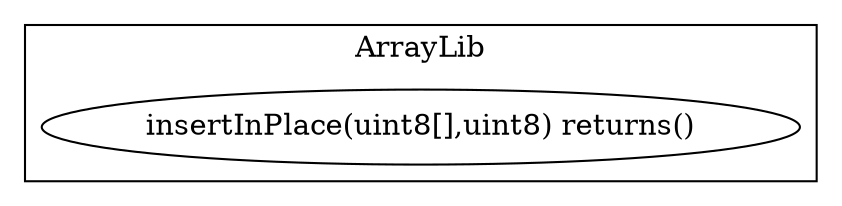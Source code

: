 strict digraph {
subgraph cluster_74_ArrayLib {
label = "ArrayLib"
"74_insertInPlace(uint8[],uint8) returns()" [label="insertInPlace(uint8[],uint8) returns()"]
}subgraph cluster_solidity {
label = "[Solidity]"
}
}